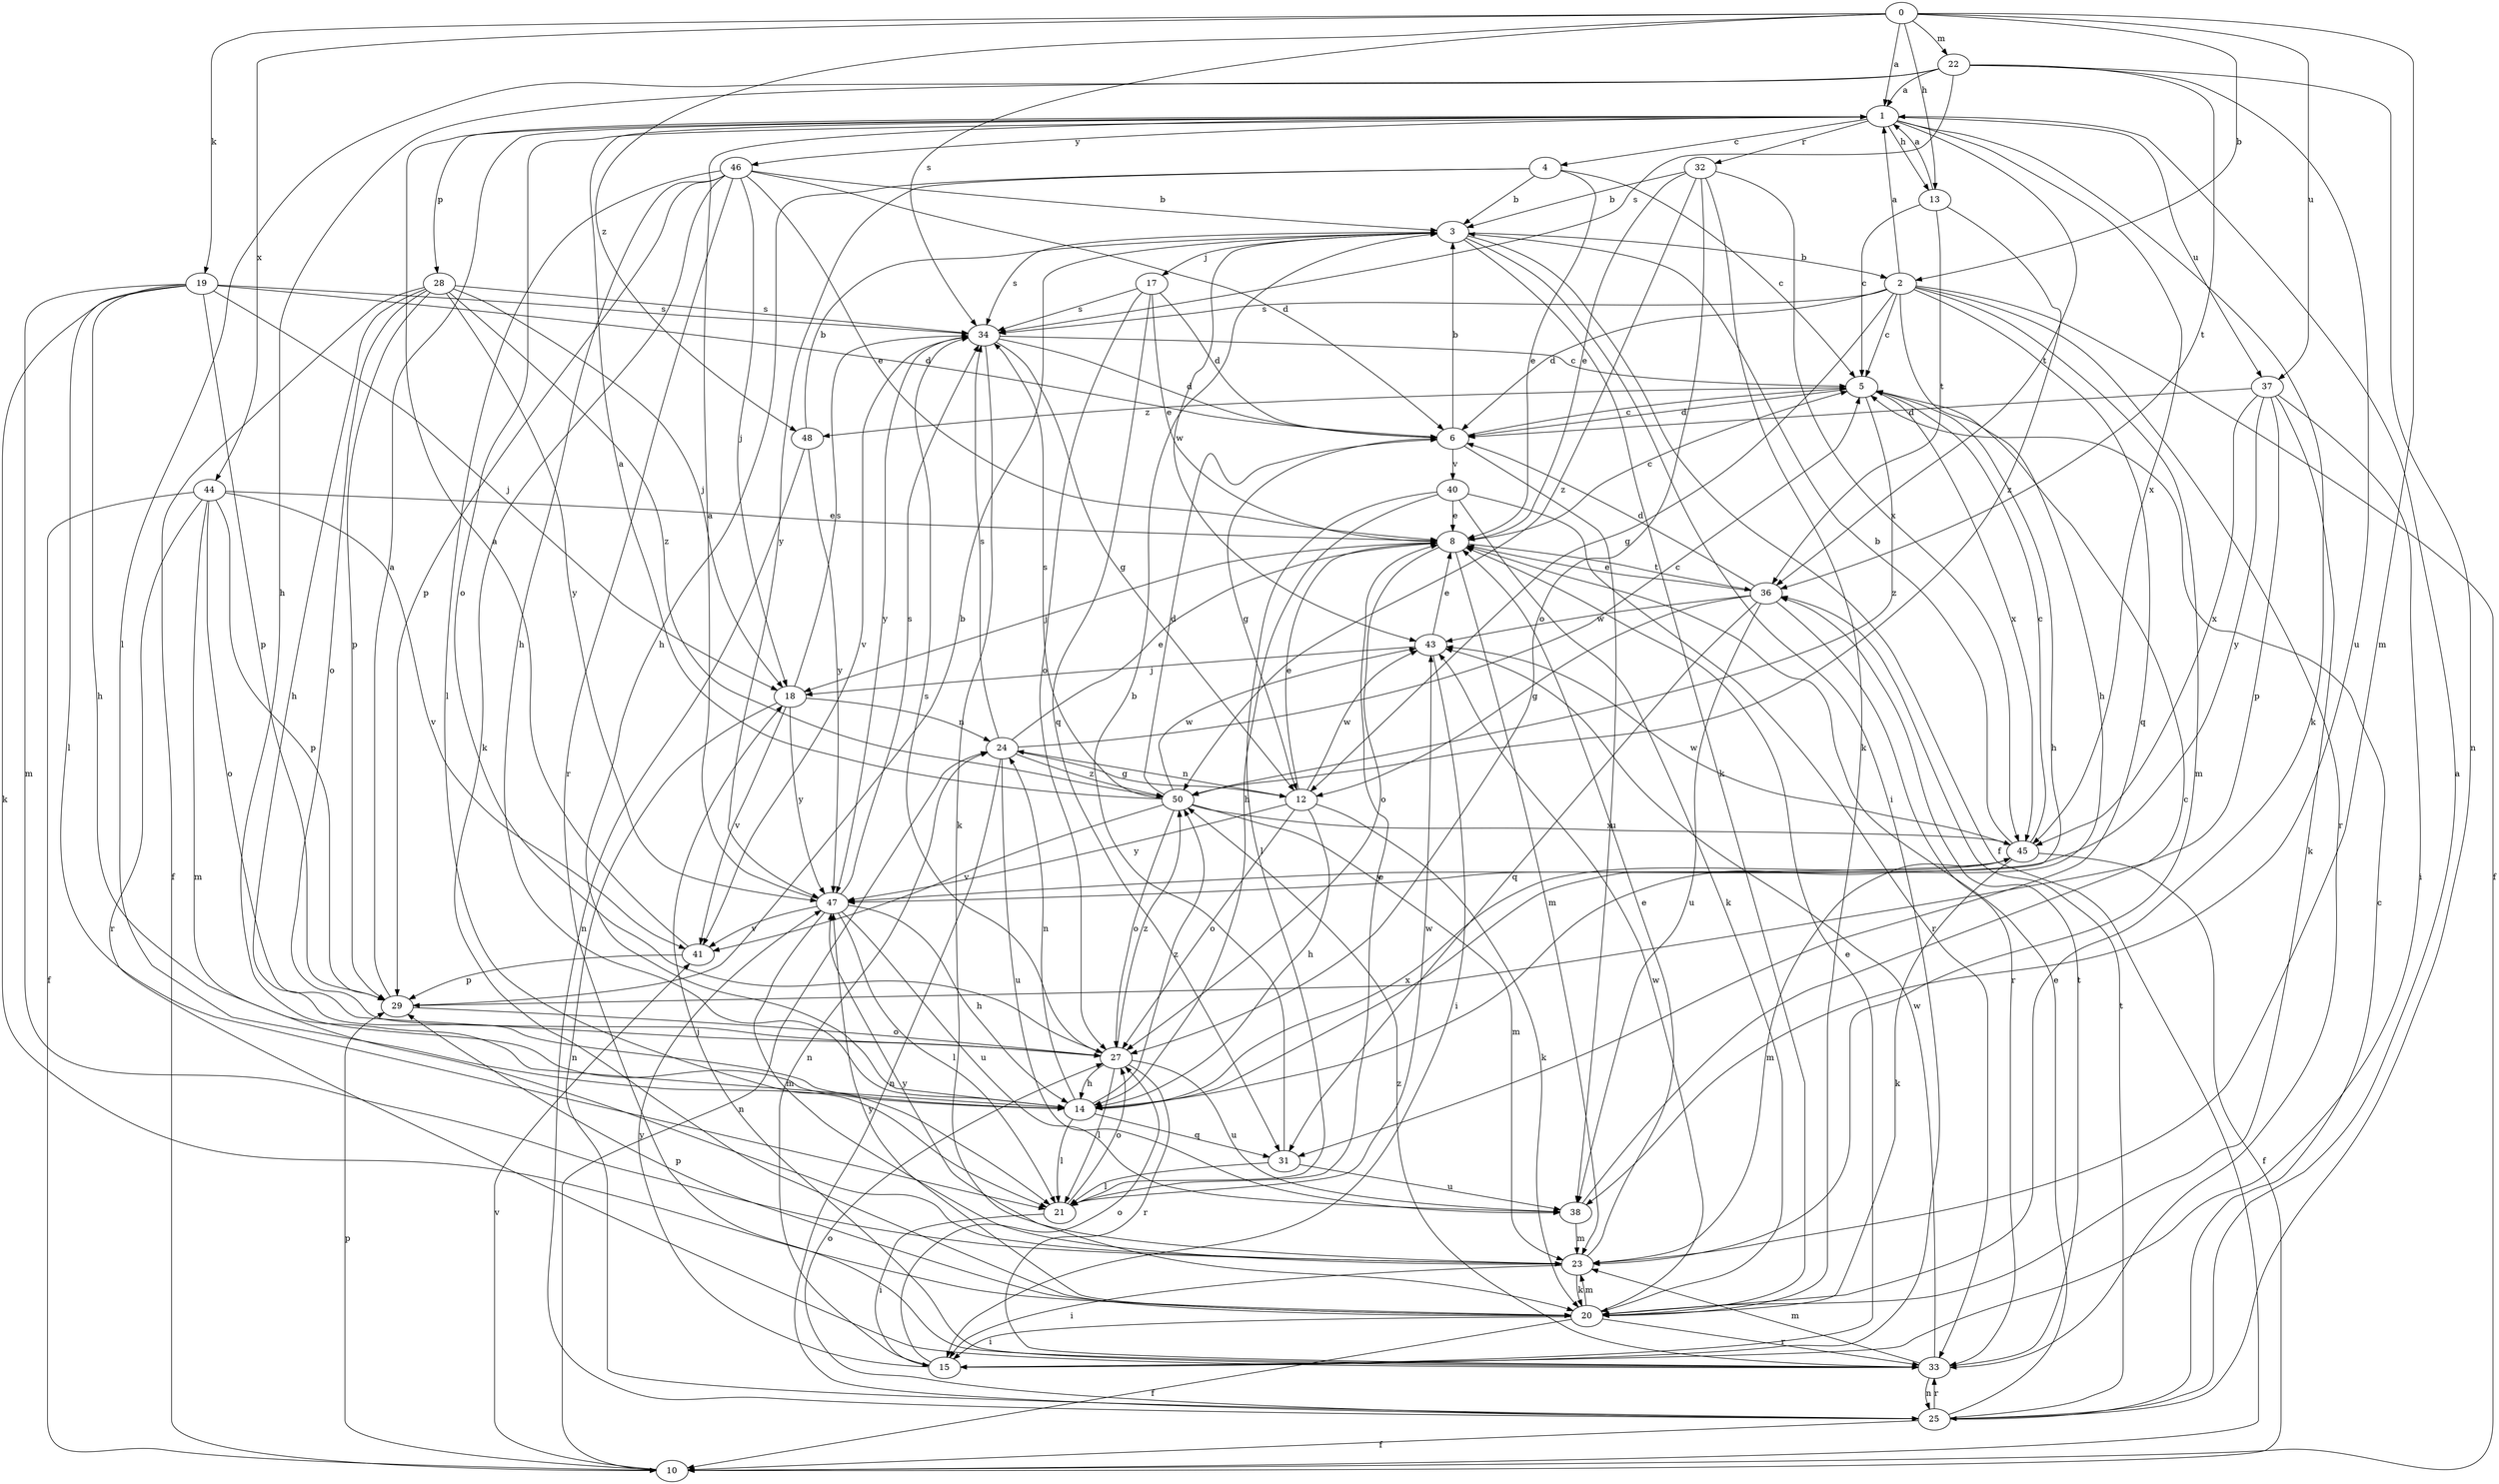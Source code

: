 strict digraph  {
0;
1;
2;
3;
4;
5;
6;
8;
10;
12;
13;
14;
15;
17;
18;
19;
20;
21;
22;
23;
24;
25;
27;
28;
29;
31;
32;
33;
34;
36;
37;
38;
40;
41;
43;
44;
45;
46;
47;
48;
50;
0 -> 1  [label=a];
0 -> 2  [label=b];
0 -> 13  [label=h];
0 -> 19  [label=k];
0 -> 22  [label=m];
0 -> 23  [label=m];
0 -> 34  [label=s];
0 -> 37  [label=u];
0 -> 44  [label=x];
0 -> 48  [label=z];
1 -> 4  [label=c];
1 -> 13  [label=h];
1 -> 20  [label=k];
1 -> 27  [label=o];
1 -> 28  [label=p];
1 -> 32  [label=r];
1 -> 36  [label=t];
1 -> 37  [label=u];
1 -> 45  [label=x];
1 -> 46  [label=y];
2 -> 1  [label=a];
2 -> 5  [label=c];
2 -> 6  [label=d];
2 -> 10  [label=f];
2 -> 12  [label=g];
2 -> 14  [label=h];
2 -> 23  [label=m];
2 -> 31  [label=q];
2 -> 33  [label=r];
2 -> 34  [label=s];
3 -> 2  [label=b];
3 -> 10  [label=f];
3 -> 15  [label=i];
3 -> 17  [label=j];
3 -> 20  [label=k];
3 -> 34  [label=s];
3 -> 43  [label=w];
4 -> 3  [label=b];
4 -> 5  [label=c];
4 -> 8  [label=e];
4 -> 14  [label=h];
4 -> 47  [label=y];
5 -> 6  [label=d];
5 -> 14  [label=h];
5 -> 45  [label=x];
5 -> 48  [label=z];
5 -> 50  [label=z];
6 -> 3  [label=b];
6 -> 5  [label=c];
6 -> 12  [label=g];
6 -> 38  [label=u];
6 -> 40  [label=v];
8 -> 5  [label=c];
8 -> 18  [label=j];
8 -> 23  [label=m];
8 -> 27  [label=o];
8 -> 36  [label=t];
10 -> 24  [label=n];
10 -> 29  [label=p];
10 -> 41  [label=v];
12 -> 8  [label=e];
12 -> 14  [label=h];
12 -> 20  [label=k];
12 -> 24  [label=n];
12 -> 27  [label=o];
12 -> 43  [label=w];
12 -> 47  [label=y];
13 -> 1  [label=a];
13 -> 5  [label=c];
13 -> 36  [label=t];
13 -> 50  [label=z];
14 -> 21  [label=l];
14 -> 24  [label=n];
14 -> 31  [label=q];
14 -> 45  [label=x];
14 -> 50  [label=z];
15 -> 8  [label=e];
15 -> 24  [label=n];
15 -> 27  [label=o];
15 -> 47  [label=y];
17 -> 6  [label=d];
17 -> 8  [label=e];
17 -> 27  [label=o];
17 -> 31  [label=q];
17 -> 34  [label=s];
18 -> 24  [label=n];
18 -> 25  [label=n];
18 -> 34  [label=s];
18 -> 41  [label=v];
18 -> 47  [label=y];
19 -> 6  [label=d];
19 -> 14  [label=h];
19 -> 18  [label=j];
19 -> 20  [label=k];
19 -> 21  [label=l];
19 -> 23  [label=m];
19 -> 29  [label=p];
19 -> 34  [label=s];
20 -> 10  [label=f];
20 -> 15  [label=i];
20 -> 23  [label=m];
20 -> 29  [label=p];
20 -> 33  [label=r];
20 -> 43  [label=w];
20 -> 47  [label=y];
21 -> 8  [label=e];
21 -> 15  [label=i];
21 -> 27  [label=o];
21 -> 43  [label=w];
22 -> 1  [label=a];
22 -> 14  [label=h];
22 -> 21  [label=l];
22 -> 25  [label=n];
22 -> 34  [label=s];
22 -> 36  [label=t];
22 -> 38  [label=u];
23 -> 8  [label=e];
23 -> 15  [label=i];
23 -> 20  [label=k];
23 -> 47  [label=y];
24 -> 5  [label=c];
24 -> 8  [label=e];
24 -> 12  [label=g];
24 -> 25  [label=n];
24 -> 34  [label=s];
24 -> 38  [label=u];
24 -> 50  [label=z];
25 -> 1  [label=a];
25 -> 5  [label=c];
25 -> 8  [label=e];
25 -> 10  [label=f];
25 -> 27  [label=o];
25 -> 33  [label=r];
25 -> 36  [label=t];
27 -> 14  [label=h];
27 -> 21  [label=l];
27 -> 33  [label=r];
27 -> 34  [label=s];
27 -> 38  [label=u];
27 -> 50  [label=z];
28 -> 10  [label=f];
28 -> 14  [label=h];
28 -> 18  [label=j];
28 -> 27  [label=o];
28 -> 29  [label=p];
28 -> 34  [label=s];
28 -> 47  [label=y];
28 -> 50  [label=z];
29 -> 1  [label=a];
29 -> 3  [label=b];
29 -> 27  [label=o];
31 -> 3  [label=b];
31 -> 21  [label=l];
31 -> 38  [label=u];
32 -> 3  [label=b];
32 -> 8  [label=e];
32 -> 20  [label=k];
32 -> 27  [label=o];
32 -> 45  [label=x];
32 -> 50  [label=z];
33 -> 18  [label=j];
33 -> 23  [label=m];
33 -> 25  [label=n];
33 -> 36  [label=t];
33 -> 43  [label=w];
33 -> 50  [label=z];
34 -> 5  [label=c];
34 -> 6  [label=d];
34 -> 12  [label=g];
34 -> 20  [label=k];
34 -> 41  [label=v];
34 -> 47  [label=y];
36 -> 6  [label=d];
36 -> 8  [label=e];
36 -> 12  [label=g];
36 -> 31  [label=q];
36 -> 33  [label=r];
36 -> 38  [label=u];
36 -> 43  [label=w];
37 -> 6  [label=d];
37 -> 15  [label=i];
37 -> 20  [label=k];
37 -> 29  [label=p];
37 -> 45  [label=x];
37 -> 47  [label=y];
38 -> 5  [label=c];
38 -> 23  [label=m];
40 -> 8  [label=e];
40 -> 14  [label=h];
40 -> 20  [label=k];
40 -> 21  [label=l];
40 -> 33  [label=r];
41 -> 1  [label=a];
41 -> 29  [label=p];
43 -> 8  [label=e];
43 -> 15  [label=i];
43 -> 18  [label=j];
44 -> 8  [label=e];
44 -> 10  [label=f];
44 -> 23  [label=m];
44 -> 27  [label=o];
44 -> 29  [label=p];
44 -> 33  [label=r];
44 -> 41  [label=v];
45 -> 3  [label=b];
45 -> 5  [label=c];
45 -> 10  [label=f];
45 -> 20  [label=k];
45 -> 23  [label=m];
45 -> 43  [label=w];
45 -> 47  [label=y];
46 -> 3  [label=b];
46 -> 6  [label=d];
46 -> 8  [label=e];
46 -> 14  [label=h];
46 -> 18  [label=j];
46 -> 20  [label=k];
46 -> 21  [label=l];
46 -> 29  [label=p];
46 -> 33  [label=r];
47 -> 1  [label=a];
47 -> 14  [label=h];
47 -> 21  [label=l];
47 -> 23  [label=m];
47 -> 34  [label=s];
47 -> 38  [label=u];
47 -> 41  [label=v];
48 -> 3  [label=b];
48 -> 25  [label=n];
48 -> 47  [label=y];
50 -> 1  [label=a];
50 -> 6  [label=d];
50 -> 23  [label=m];
50 -> 27  [label=o];
50 -> 34  [label=s];
50 -> 41  [label=v];
50 -> 43  [label=w];
50 -> 45  [label=x];
}

